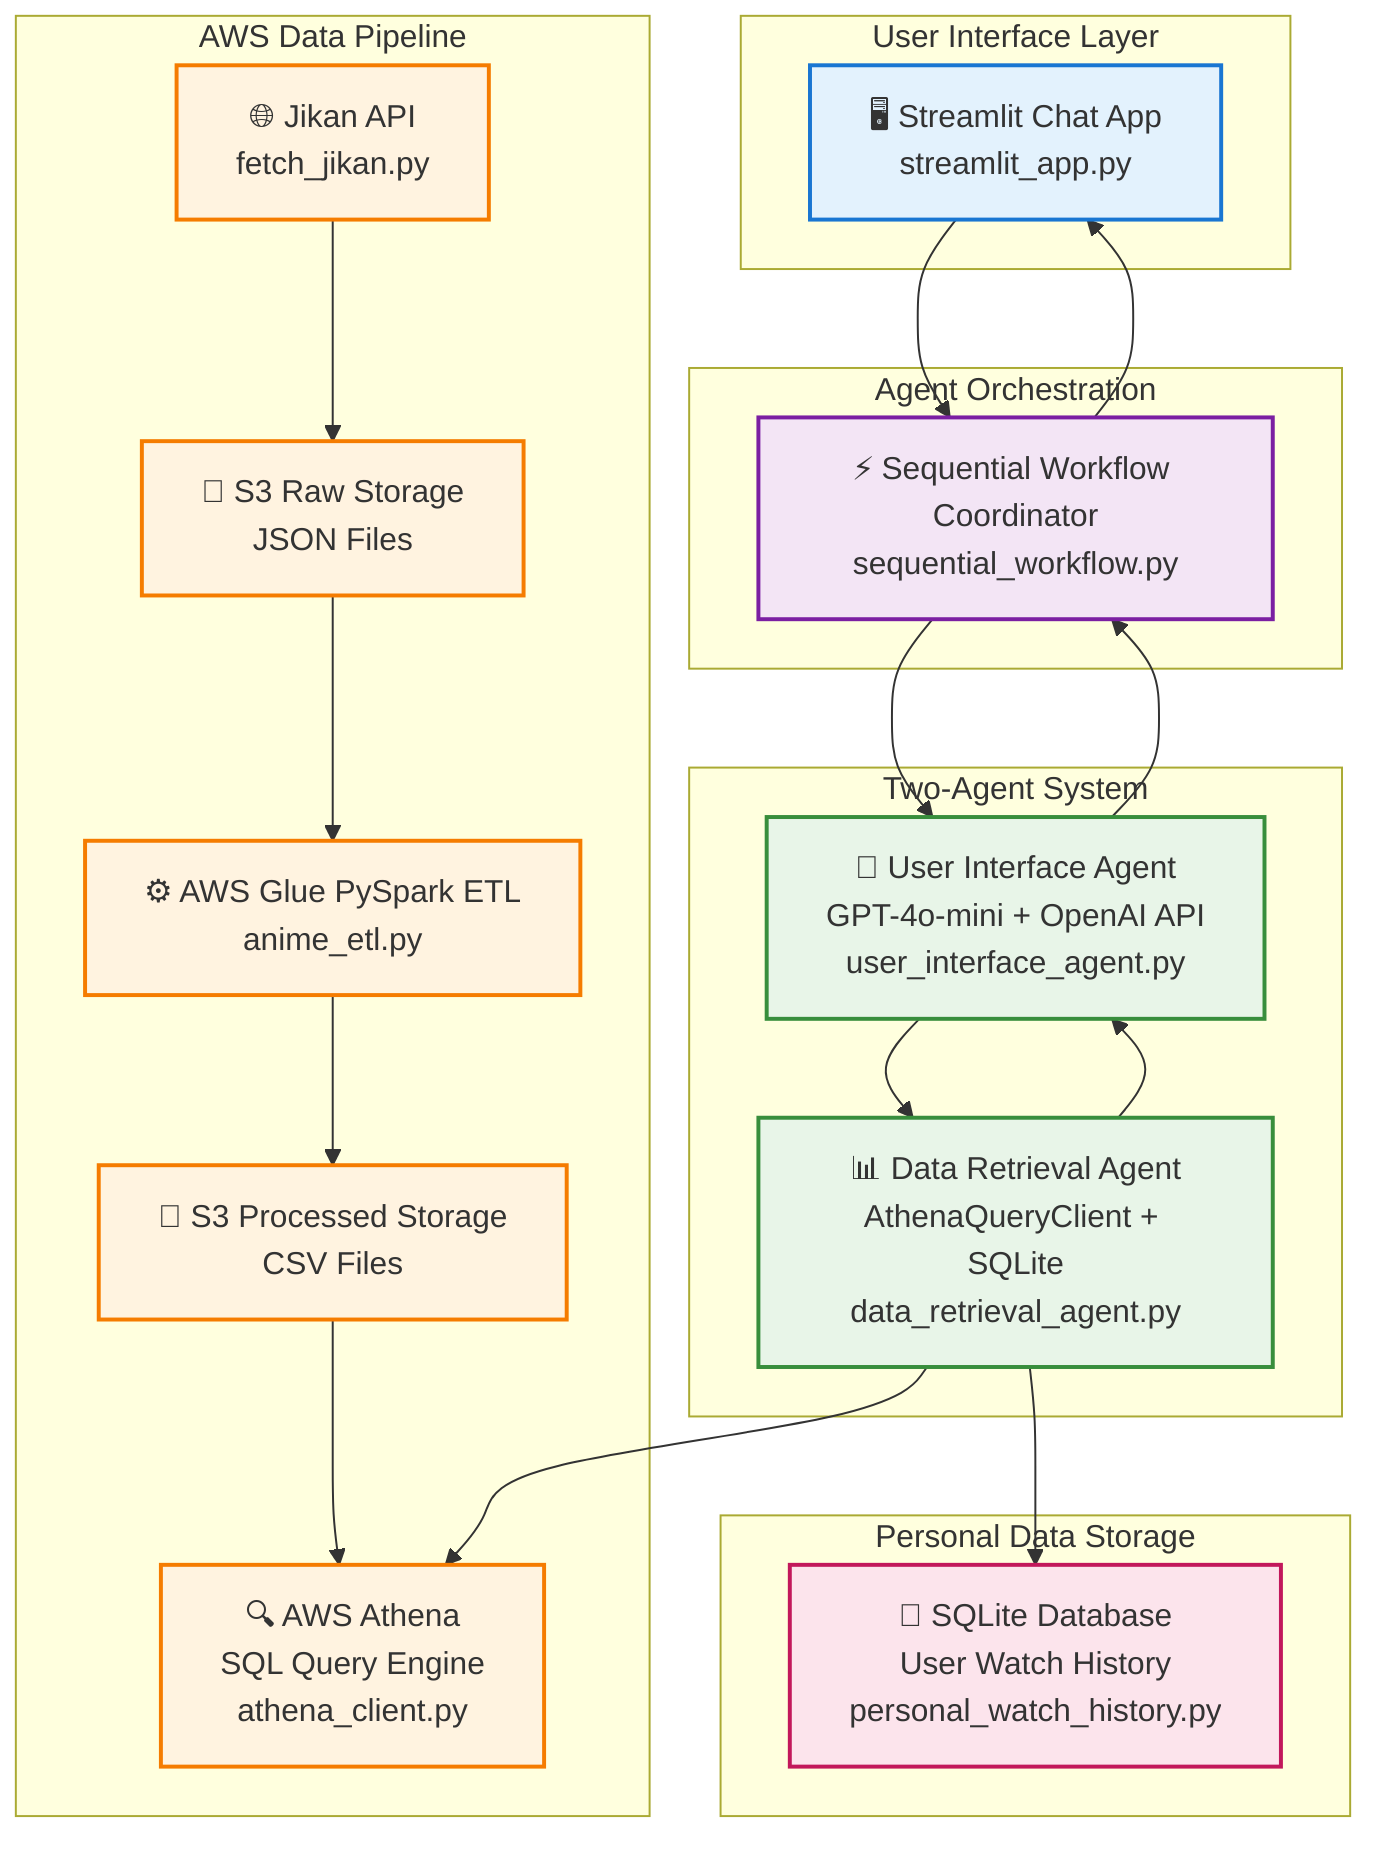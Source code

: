 flowchart TD
    subgraph "User Interface Layer"
        UI[🖥️ Streamlit Chat App<br/>streamlit_app.py]
    end
    
    subgraph "Agent Orchestration"
        WF[⚡ Sequential Workflow Coordinator<br/>sequential_workflow.py]
    end
    
    subgraph "Two-Agent System"
        UIA[🧠 User Interface Agent<br/>GPT-4o-mini + OpenAI API<br/>user_interface_agent.py]
        DRA[📊 Data Retrieval Agent<br/>AthenaQueryClient + SQLite<br/>data_retrieval_agent.py]
    end
    
    subgraph "AWS Data Pipeline"
        JIKAN[🌐 Jikan API<br/>fetch_jikan.py]
        S3RAW[📁 S3 Raw Storage<br/>JSON Files]
        GLUE[⚙️ AWS Glue PySpark ETL<br/>anime_etl.py]
        S3PROC[📁 S3 Processed Storage<br/>CSV Files]
        ATHENA[🔍 AWS Athena<br/>SQL Query Engine<br/>athena_client.py]
    end
    
    subgraph "Personal Data Storage"
        SQLITE[📱 SQLite Database<br/>User Watch History<br/>personal_watch_history.py]
    end
    
    %% User interaction flow
    UI --> WF
    WF --> UIA
    UIA --> DRA
    DRA --> UIA
    UIA --> WF
    WF --> UI
    
    %% Data pipeline flow
    JIKAN --> S3RAW
    S3RAW --> GLUE
    GLUE --> S3PROC
    S3PROC --> ATHENA
    
    %% Agent data access
    DRA --> ATHENA
    DRA --> SQLITE
    
    %% Styling for components
    classDef userInterface fill:#e3f2fd,stroke:#1976d2,stroke-width:2px
    classDef orchestration fill:#f3e5f5,stroke:#7b1fa2,stroke-width:2px
    classDef agents fill:#e8f5e8,stroke:#388e3c,stroke-width:2px
    classDef aws fill:#fff3e0,stroke:#f57c00,stroke-width:2px
    classDef personal fill:#fce4ec,stroke:#c2185b,stroke-width:2px
    
    class UI userInterface
    class WF orchestration
    class UIA,DRA agents
    class JIKAN,S3RAW,GLUE,S3PROC,ATHENA aws
    class SQLITE personal